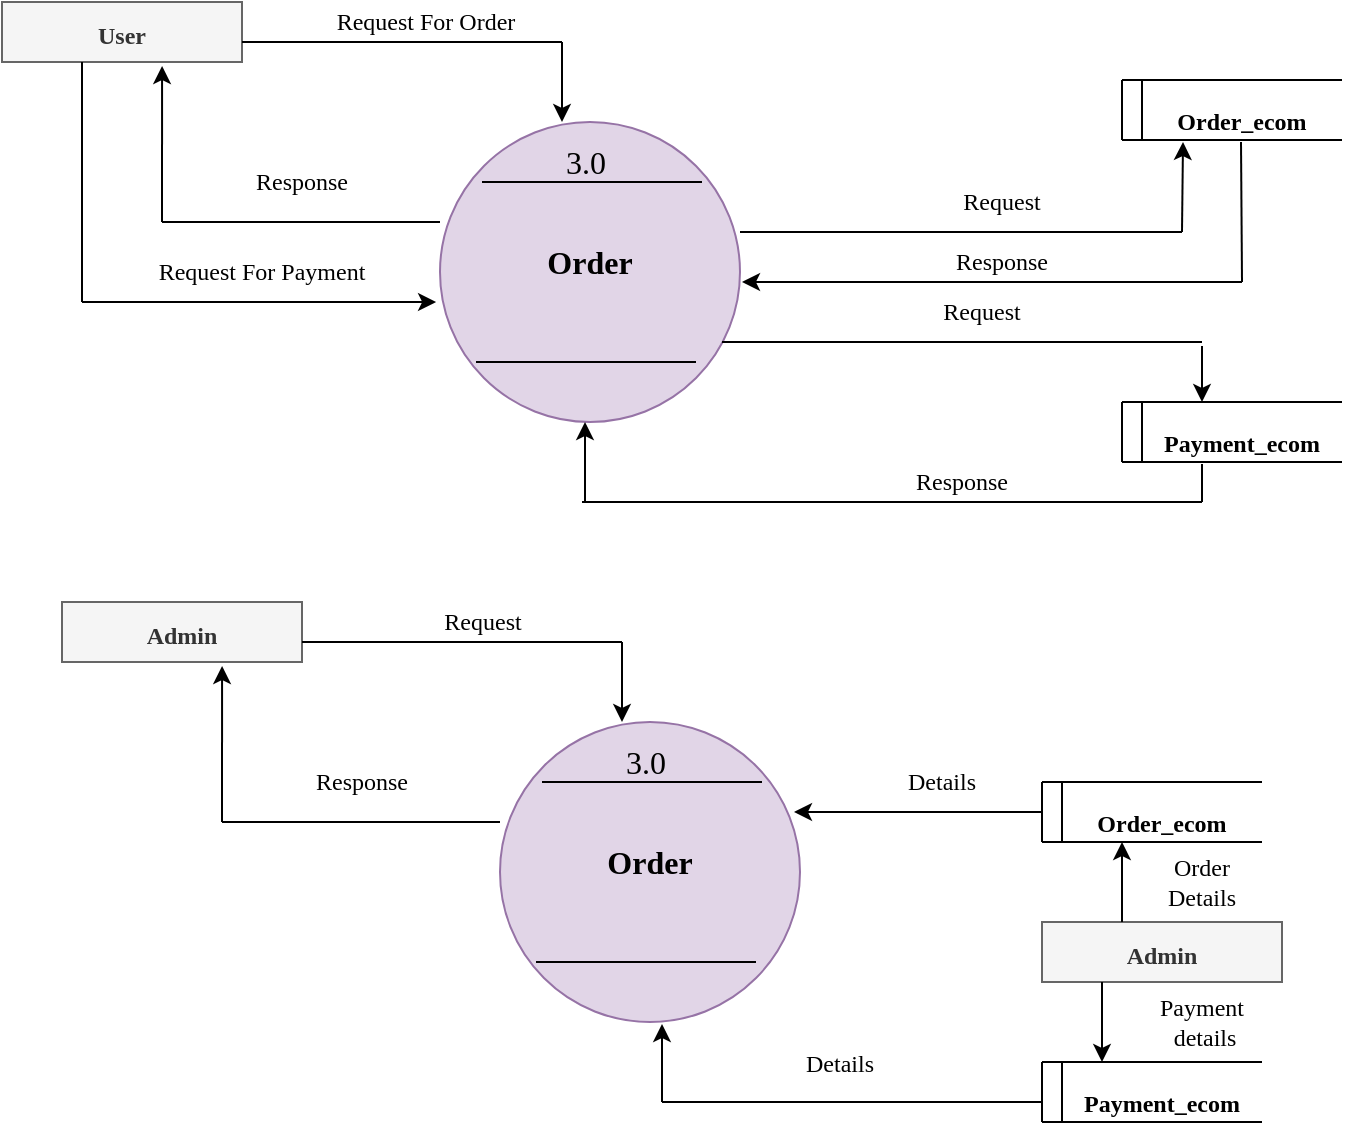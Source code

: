 <mxfile version="13.7.9" type="device"><diagram id="rm9m6kDgit2QuaAk__X2" name="Page-1"><mxGraphModel dx="862" dy="492" grid="1" gridSize="10" guides="1" tooltips="1" connect="1" arrows="1" fold="1" page="1" pageScale="1" pageWidth="827" pageHeight="1169" math="0" shadow="0"><root><mxCell id="0"/><mxCell id="1" parent="0"/><mxCell id="M4EMqL-yaWKUAy2Gq1Ux-10" value="" style="ellipse;whiteSpace=wrap;html=1;aspect=fixed;fontSize=16;fillColor=#e1d5e7;strokeColor=#9673a6;" parent="1" vertex="1"><mxGeometry x="319" y="160" width="150" height="150" as="geometry"/></mxCell><mxCell id="M4EMqL-yaWKUAy2Gq1Ux-11" value="" style="endArrow=none;html=1;fontSize=16;" parent="1" edge="1"><mxGeometry width="50" height="50" relative="1" as="geometry"><mxPoint x="340" y="190" as="sourcePoint"/><mxPoint x="450" y="190" as="targetPoint"/></mxGeometry></mxCell><mxCell id="M4EMqL-yaWKUAy2Gq1Ux-12" value="" style="endArrow=none;html=1;fontSize=16;" parent="1" edge="1"><mxGeometry width="50" height="50" relative="1" as="geometry"><mxPoint x="337" y="280" as="sourcePoint"/><mxPoint x="447" y="280" as="targetPoint"/></mxGeometry></mxCell><mxCell id="M4EMqL-yaWKUAy2Gq1Ux-13" value="&lt;font face=&quot;Lucida Console&quot;&gt;3.0&lt;/font&gt;" style="text;html=1;strokeColor=none;fillColor=none;align=center;verticalAlign=middle;whiteSpace=wrap;rounded=0;fontSize=16;" parent="1" vertex="1"><mxGeometry x="372" y="170" width="40" height="20" as="geometry"/></mxCell><mxCell id="M4EMqL-yaWKUAy2Gq1Ux-14" value="&lt;font face=&quot;Lucida Console&quot;&gt;&lt;b&gt;Order&lt;/b&gt;&lt;/font&gt;" style="text;html=1;strokeColor=none;fillColor=none;align=center;verticalAlign=middle;whiteSpace=wrap;rounded=0;fontSize=16;" parent="1" vertex="1"><mxGeometry x="339" y="220" width="110" height="20" as="geometry"/></mxCell><mxCell id="M4EMqL-yaWKUAy2Gq1Ux-22" value="&lt;b&gt;&lt;font style=&quot;font-size: 12px&quot;&gt;User&lt;/font&gt;&lt;/b&gt;" style="rounded=0;whiteSpace=wrap;html=1;fontFamily=Lucida Console;fontSize=16;fillColor=#f5f5f5;strokeColor=#666666;fontColor=#333333;" parent="1" vertex="1"><mxGeometry x="100" y="100" width="120" height="30" as="geometry"/></mxCell><mxCell id="M4EMqL-yaWKUAy2Gq1Ux-26" value="" style="endArrow=none;html=1;fontFamily=Lucida Console;fontSize=16;" parent="1" edge="1"><mxGeometry width="50" height="50" relative="1" as="geometry"><mxPoint x="220" y="120" as="sourcePoint"/><mxPoint x="380" y="120" as="targetPoint"/></mxGeometry></mxCell><mxCell id="M4EMqL-yaWKUAy2Gq1Ux-28" value="" style="endArrow=classic;html=1;fontFamily=Lucida Console;fontSize=16;" parent="1" edge="1"><mxGeometry width="50" height="50" relative="1" as="geometry"><mxPoint x="380" y="120" as="sourcePoint"/><mxPoint x="380" y="160" as="targetPoint"/></mxGeometry></mxCell><mxCell id="M4EMqL-yaWKUAy2Gq1Ux-30" value="" style="endArrow=none;html=1;fontFamily=Lucida Console;fontSize=16;" parent="1" edge="1"><mxGeometry width="50" height="50" relative="1" as="geometry"><mxPoint x="180" y="210" as="sourcePoint"/><mxPoint x="319" y="210" as="targetPoint"/></mxGeometry></mxCell><mxCell id="M4EMqL-yaWKUAy2Gq1Ux-32" value="" style="endArrow=classic;html=1;fontFamily=Lucida Console;fontSize=16;entryX=0.667;entryY=1.067;entryDx=0;entryDy=0;entryPerimeter=0;" parent="1" target="M4EMqL-yaWKUAy2Gq1Ux-22" edge="1"><mxGeometry width="50" height="50" relative="1" as="geometry"><mxPoint x="180" y="210" as="sourcePoint"/><mxPoint x="230" y="160" as="targetPoint"/></mxGeometry></mxCell><mxCell id="M4EMqL-yaWKUAy2Gq1Ux-33" value="" style="endArrow=classic;html=1;fontFamily=Lucida Console;fontSize=16;entryX=-0.013;entryY=0.6;entryDx=0;entryDy=0;entryPerimeter=0;" parent="1" target="M4EMqL-yaWKUAy2Gq1Ux-10" edge="1"><mxGeometry width="50" height="50" relative="1" as="geometry"><mxPoint x="140" y="250" as="sourcePoint"/><mxPoint x="190" y="205" as="targetPoint"/></mxGeometry></mxCell><mxCell id="M4EMqL-yaWKUAy2Gq1Ux-34" value="" style="endArrow=none;html=1;fontFamily=Lucida Console;fontSize=16;" parent="1" edge="1"><mxGeometry width="50" height="50" relative="1" as="geometry"><mxPoint x="140" y="250" as="sourcePoint"/><mxPoint x="140" y="130" as="targetPoint"/></mxGeometry></mxCell><mxCell id="M4EMqL-yaWKUAy2Gq1Ux-36" value="Request For Order" style="text;html=1;strokeColor=none;fillColor=none;align=center;verticalAlign=middle;whiteSpace=wrap;rounded=0;fontFamily=Lucida Console;fontSize=12;" parent="1" vertex="1"><mxGeometry x="212" y="100" width="200" height="20" as="geometry"/></mxCell><mxCell id="M4EMqL-yaWKUAy2Gq1Ux-37" value="Response" style="text;html=1;strokeColor=none;fillColor=none;align=center;verticalAlign=middle;whiteSpace=wrap;rounded=0;fontFamily=Lucida Console;fontSize=12;" parent="1" vertex="1"><mxGeometry x="230" y="180" width="40" height="20" as="geometry"/></mxCell><mxCell id="M4EMqL-yaWKUAy2Gq1Ux-42" value="Request For Payment" style="text;html=1;strokeColor=none;fillColor=none;align=center;verticalAlign=middle;whiteSpace=wrap;rounded=0;fontFamily=Lucida Console;fontSize=12;" parent="1" vertex="1"><mxGeometry x="130" y="225" width="200" height="20" as="geometry"/></mxCell><mxCell id="M4EMqL-yaWKUAy2Gq1Ux-43" value="" style="endArrow=none;html=1;fontFamily=Lucida Console;fontSize=12;" parent="1" edge="1"><mxGeometry width="50" height="50" relative="1" as="geometry"><mxPoint x="660" y="139" as="sourcePoint"/><mxPoint x="770" y="139" as="targetPoint"/></mxGeometry></mxCell><mxCell id="M4EMqL-yaWKUAy2Gq1Ux-44" value="" style="endArrow=none;html=1;fontFamily=Lucida Console;fontSize=12;" parent="1" edge="1"><mxGeometry width="50" height="50" relative="1" as="geometry"><mxPoint x="660" y="169" as="sourcePoint"/><mxPoint x="770" y="169" as="targetPoint"/></mxGeometry></mxCell><mxCell id="M4EMqL-yaWKUAy2Gq1Ux-45" value="" style="endArrow=none;html=1;fontFamily=Lucida Console;fontSize=12;" parent="1" edge="1"><mxGeometry width="50" height="50" relative="1" as="geometry"><mxPoint x="660" y="169" as="sourcePoint"/><mxPoint x="660" y="139" as="targetPoint"/></mxGeometry></mxCell><mxCell id="M4EMqL-yaWKUAy2Gq1Ux-48" value="" style="endArrow=none;html=1;fontFamily=Lucida Console;fontSize=12;" parent="1" edge="1"><mxGeometry width="50" height="50" relative="1" as="geometry"><mxPoint x="670" y="169" as="sourcePoint"/><mxPoint x="670" y="139" as="targetPoint"/></mxGeometry></mxCell><mxCell id="M4EMqL-yaWKUAy2Gq1Ux-49" value="&lt;b&gt;Order_ecom&lt;/b&gt;" style="text;html=1;strokeColor=none;fillColor=none;align=center;verticalAlign=middle;whiteSpace=wrap;rounded=0;fontFamily=Lucida Console;fontSize=12;" parent="1" vertex="1"><mxGeometry x="670" y="150" width="100" height="20" as="geometry"/></mxCell><mxCell id="M4EMqL-yaWKUAy2Gq1Ux-51" value="" style="endArrow=none;html=1;fontFamily=Lucida Console;fontSize=12;" parent="1" edge="1"><mxGeometry width="50" height="50" relative="1" as="geometry"><mxPoint x="660" y="300" as="sourcePoint"/><mxPoint x="770" y="300" as="targetPoint"/></mxGeometry></mxCell><mxCell id="M4EMqL-yaWKUAy2Gq1Ux-52" value="" style="endArrow=none;html=1;fontFamily=Lucida Console;fontSize=12;" parent="1" edge="1"><mxGeometry width="50" height="50" relative="1" as="geometry"><mxPoint x="660" y="330" as="sourcePoint"/><mxPoint x="770" y="330" as="targetPoint"/></mxGeometry></mxCell><mxCell id="M4EMqL-yaWKUAy2Gq1Ux-53" value="" style="endArrow=none;html=1;fontFamily=Lucida Console;fontSize=12;" parent="1" edge="1"><mxGeometry width="50" height="50" relative="1" as="geometry"><mxPoint x="660" y="330" as="sourcePoint"/><mxPoint x="660" y="300" as="targetPoint"/></mxGeometry></mxCell><mxCell id="M4EMqL-yaWKUAy2Gq1Ux-54" value="" style="endArrow=none;html=1;fontFamily=Lucida Console;fontSize=12;" parent="1" edge="1"><mxGeometry width="50" height="50" relative="1" as="geometry"><mxPoint x="670" y="330" as="sourcePoint"/><mxPoint x="670" y="300" as="targetPoint"/></mxGeometry></mxCell><mxCell id="M4EMqL-yaWKUAy2Gq1Ux-55" value="&lt;b&gt;Payment_ecom&lt;/b&gt;" style="text;html=1;strokeColor=none;fillColor=none;align=center;verticalAlign=middle;whiteSpace=wrap;rounded=0;fontFamily=Lucida Console;fontSize=12;" parent="1" vertex="1"><mxGeometry x="670" y="311" width="100" height="20" as="geometry"/></mxCell><mxCell id="M4EMqL-yaWKUAy2Gq1Ux-56" value="" style="endArrow=none;html=1;fontFamily=Lucida Console;fontSize=12;" parent="1" edge="1"><mxGeometry width="50" height="50" relative="1" as="geometry"><mxPoint x="469" y="215" as="sourcePoint"/><mxPoint x="690" y="215" as="targetPoint"/></mxGeometry></mxCell><mxCell id="M4EMqL-yaWKUAy2Gq1Ux-58" value="" style="endArrow=classic;html=1;fontFamily=Lucida Console;fontSize=12;" parent="1" edge="1"><mxGeometry width="50" height="50" relative="1" as="geometry"><mxPoint x="690" y="215" as="sourcePoint"/><mxPoint x="690.5" y="170" as="targetPoint"/></mxGeometry></mxCell><mxCell id="M4EMqL-yaWKUAy2Gq1Ux-59" value="" style="endArrow=none;html=1;fontFamily=Lucida Console;fontSize=12;" parent="1" edge="1"><mxGeometry width="50" height="50" relative="1" as="geometry"><mxPoint x="720" y="240" as="sourcePoint"/><mxPoint x="719.5" y="170" as="targetPoint"/></mxGeometry></mxCell><mxCell id="M4EMqL-yaWKUAy2Gq1Ux-60" value="" style="endArrow=classic;html=1;fontFamily=Lucida Console;fontSize=12;" parent="1" edge="1"><mxGeometry width="50" height="50" relative="1" as="geometry"><mxPoint x="720" y="240" as="sourcePoint"/><mxPoint x="470" y="240" as="targetPoint"/></mxGeometry></mxCell><mxCell id="M4EMqL-yaWKUAy2Gq1Ux-61" value="Request" style="text;html=1;strokeColor=none;fillColor=none;align=center;verticalAlign=middle;whiteSpace=wrap;rounded=0;fontFamily=Lucida Console;fontSize=12;" parent="1" vertex="1"><mxGeometry x="580" y="190" width="40" height="20" as="geometry"/></mxCell><mxCell id="M4EMqL-yaWKUAy2Gq1Ux-62" value="Response" style="text;html=1;strokeColor=none;fillColor=none;align=center;verticalAlign=middle;whiteSpace=wrap;rounded=0;fontFamily=Lucida Console;fontSize=12;" parent="1" vertex="1"><mxGeometry x="580" y="220" width="40" height="20" as="geometry"/></mxCell><mxCell id="M4EMqL-yaWKUAy2Gq1Ux-63" value="" style="endArrow=none;html=1;fontFamily=Lucida Console;fontSize=12;" parent="1" edge="1"><mxGeometry width="50" height="50" relative="1" as="geometry"><mxPoint x="460" y="270" as="sourcePoint"/><mxPoint x="700" y="270" as="targetPoint"/></mxGeometry></mxCell><mxCell id="M4EMqL-yaWKUAy2Gq1Ux-65" value="" style="endArrow=classic;html=1;fontFamily=Lucida Console;fontSize=12;" parent="1" edge="1"><mxGeometry width="50" height="50" relative="1" as="geometry"><mxPoint x="700" y="272" as="sourcePoint"/><mxPoint x="700" y="300" as="targetPoint"/></mxGeometry></mxCell><mxCell id="M4EMqL-yaWKUAy2Gq1Ux-67" value="" style="endArrow=none;html=1;fontFamily=Lucida Console;fontSize=12;" parent="1" edge="1"><mxGeometry width="50" height="50" relative="1" as="geometry"><mxPoint x="700" y="350" as="sourcePoint"/><mxPoint x="700" y="331" as="targetPoint"/></mxGeometry></mxCell><mxCell id="M4EMqL-yaWKUAy2Gq1Ux-68" value="" style="endArrow=none;html=1;fontFamily=Lucida Console;fontSize=12;" parent="1" edge="1"><mxGeometry width="50" height="50" relative="1" as="geometry"><mxPoint x="390" y="350" as="sourcePoint"/><mxPoint x="700" y="350" as="targetPoint"/></mxGeometry></mxCell><mxCell id="M4EMqL-yaWKUAy2Gq1Ux-70" value="" style="endArrow=classic;html=1;fontFamily=Lucida Console;fontSize=12;" parent="1" edge="1"><mxGeometry width="50" height="50" relative="1" as="geometry"><mxPoint x="391.5" y="350" as="sourcePoint"/><mxPoint x="391.5" y="310" as="targetPoint"/></mxGeometry></mxCell><mxCell id="M4EMqL-yaWKUAy2Gq1Ux-71" value="Request" style="text;html=1;strokeColor=none;fillColor=none;align=center;verticalAlign=middle;whiteSpace=wrap;rounded=0;fontFamily=Lucida Console;fontSize=12;" parent="1" vertex="1"><mxGeometry x="570" y="245" width="40" height="20" as="geometry"/></mxCell><mxCell id="M4EMqL-yaWKUAy2Gq1Ux-72" value="Response" style="text;html=1;strokeColor=none;fillColor=none;align=center;verticalAlign=middle;whiteSpace=wrap;rounded=0;fontFamily=Lucida Console;fontSize=12;" parent="1" vertex="1"><mxGeometry x="560" y="330" width="40" height="20" as="geometry"/></mxCell><mxCell id="M4EMqL-yaWKUAy2Gq1Ux-78" value="" style="ellipse;whiteSpace=wrap;html=1;aspect=fixed;fontSize=16;fillColor=#e1d5e7;strokeColor=#9673a6;" parent="1" vertex="1"><mxGeometry x="349" y="460" width="150" height="150" as="geometry"/></mxCell><mxCell id="M4EMqL-yaWKUAy2Gq1Ux-79" value="" style="endArrow=none;html=1;fontSize=16;" parent="1" edge="1"><mxGeometry width="50" height="50" relative="1" as="geometry"><mxPoint x="370" y="490" as="sourcePoint"/><mxPoint x="480" y="490" as="targetPoint"/></mxGeometry></mxCell><mxCell id="M4EMqL-yaWKUAy2Gq1Ux-80" value="" style="endArrow=none;html=1;fontSize=16;" parent="1" edge="1"><mxGeometry width="50" height="50" relative="1" as="geometry"><mxPoint x="367" y="580" as="sourcePoint"/><mxPoint x="477" y="580" as="targetPoint"/></mxGeometry></mxCell><mxCell id="M4EMqL-yaWKUAy2Gq1Ux-81" value="&lt;font face=&quot;Lucida Console&quot;&gt;3.0&lt;/font&gt;" style="text;html=1;strokeColor=none;fillColor=none;align=center;verticalAlign=middle;whiteSpace=wrap;rounded=0;fontSize=16;" parent="1" vertex="1"><mxGeometry x="402" y="470" width="40" height="20" as="geometry"/></mxCell><mxCell id="M4EMqL-yaWKUAy2Gq1Ux-82" value="&lt;font face=&quot;Lucida Console&quot;&gt;&lt;b&gt;Order&lt;/b&gt;&lt;/font&gt;" style="text;html=1;strokeColor=none;fillColor=none;align=center;verticalAlign=middle;whiteSpace=wrap;rounded=0;fontSize=16;" parent="1" vertex="1"><mxGeometry x="369" y="520" width="110" height="20" as="geometry"/></mxCell><mxCell id="M4EMqL-yaWKUAy2Gq1Ux-85" value="&lt;b&gt;&lt;font style=&quot;font-size: 12px&quot;&gt;Admin&lt;/font&gt;&lt;/b&gt;" style="rounded=0;whiteSpace=wrap;html=1;fontFamily=Lucida Console;fontSize=16;fillColor=#f5f5f5;strokeColor=#666666;fontColor=#333333;" parent="1" vertex="1"><mxGeometry x="130" y="400" width="120" height="30" as="geometry"/></mxCell><mxCell id="M4EMqL-yaWKUAy2Gq1Ux-86" value="" style="endArrow=none;html=1;fontFamily=Lucida Console;fontSize=16;" parent="1" edge="1"><mxGeometry width="50" height="50" relative="1" as="geometry"><mxPoint x="250" y="420" as="sourcePoint"/><mxPoint x="410" y="420" as="targetPoint"/></mxGeometry></mxCell><mxCell id="M4EMqL-yaWKUAy2Gq1Ux-87" value="" style="endArrow=classic;html=1;fontFamily=Lucida Console;fontSize=16;" parent="1" edge="1"><mxGeometry width="50" height="50" relative="1" as="geometry"><mxPoint x="410" y="420" as="sourcePoint"/><mxPoint x="410" y="460" as="targetPoint"/></mxGeometry></mxCell><mxCell id="M4EMqL-yaWKUAy2Gq1Ux-88" value="" style="endArrow=none;html=1;fontFamily=Lucida Console;fontSize=16;" parent="1" edge="1"><mxGeometry width="50" height="50" relative="1" as="geometry"><mxPoint x="210" y="510" as="sourcePoint"/><mxPoint x="349" y="510" as="targetPoint"/></mxGeometry></mxCell><mxCell id="M4EMqL-yaWKUAy2Gq1Ux-89" value="" style="endArrow=classic;html=1;fontFamily=Lucida Console;fontSize=16;entryX=0.667;entryY=1.067;entryDx=0;entryDy=0;entryPerimeter=0;" parent="1" target="M4EMqL-yaWKUAy2Gq1Ux-85" edge="1"><mxGeometry width="50" height="50" relative="1" as="geometry"><mxPoint x="210" y="510" as="sourcePoint"/><mxPoint x="260" y="460" as="targetPoint"/></mxGeometry></mxCell><mxCell id="M4EMqL-yaWKUAy2Gq1Ux-92" value="Request&amp;nbsp;" style="text;html=1;strokeColor=none;fillColor=none;align=center;verticalAlign=middle;whiteSpace=wrap;rounded=0;fontFamily=Lucida Console;fontSize=12;" parent="1" vertex="1"><mxGeometry x="242" y="400" width="200" height="20" as="geometry"/></mxCell><mxCell id="M4EMqL-yaWKUAy2Gq1Ux-93" value="Response" style="text;html=1;strokeColor=none;fillColor=none;align=center;verticalAlign=middle;whiteSpace=wrap;rounded=0;fontFamily=Lucida Console;fontSize=12;" parent="1" vertex="1"><mxGeometry x="260" y="480" width="40" height="20" as="geometry"/></mxCell><mxCell id="M4EMqL-yaWKUAy2Gq1Ux-95" value="" style="endArrow=none;html=1;fontFamily=Lucida Console;fontSize=12;" parent="1" edge="1"><mxGeometry width="50" height="50" relative="1" as="geometry"><mxPoint x="620" y="490" as="sourcePoint"/><mxPoint x="730" y="490" as="targetPoint"/></mxGeometry></mxCell><mxCell id="M4EMqL-yaWKUAy2Gq1Ux-96" value="" style="endArrow=none;html=1;fontFamily=Lucida Console;fontSize=12;" parent="1" edge="1"><mxGeometry width="50" height="50" relative="1" as="geometry"><mxPoint x="620" y="520" as="sourcePoint"/><mxPoint x="730" y="520" as="targetPoint"/></mxGeometry></mxCell><mxCell id="M4EMqL-yaWKUAy2Gq1Ux-97" value="" style="endArrow=none;html=1;fontFamily=Lucida Console;fontSize=12;" parent="1" edge="1"><mxGeometry width="50" height="50" relative="1" as="geometry"><mxPoint x="620" y="520" as="sourcePoint"/><mxPoint x="620" y="490" as="targetPoint"/></mxGeometry></mxCell><mxCell id="M4EMqL-yaWKUAy2Gq1Ux-98" value="" style="endArrow=none;html=1;fontFamily=Lucida Console;fontSize=12;" parent="1" edge="1"><mxGeometry width="50" height="50" relative="1" as="geometry"><mxPoint x="630" y="520" as="sourcePoint"/><mxPoint x="630" y="490" as="targetPoint"/></mxGeometry></mxCell><mxCell id="M4EMqL-yaWKUAy2Gq1Ux-99" value="&lt;b&gt;Order_ecom&lt;/b&gt;" style="text;html=1;strokeColor=none;fillColor=none;align=center;verticalAlign=middle;whiteSpace=wrap;rounded=0;fontFamily=Lucida Console;fontSize=12;" parent="1" vertex="1"><mxGeometry x="630" y="501" width="100" height="20" as="geometry"/></mxCell><mxCell id="M4EMqL-yaWKUAy2Gq1Ux-100" value="" style="endArrow=none;html=1;fontFamily=Lucida Console;fontSize=12;" parent="1" edge="1"><mxGeometry width="50" height="50" relative="1" as="geometry"><mxPoint x="620" y="630" as="sourcePoint"/><mxPoint x="730" y="630" as="targetPoint"/></mxGeometry></mxCell><mxCell id="M4EMqL-yaWKUAy2Gq1Ux-101" value="" style="endArrow=none;html=1;fontFamily=Lucida Console;fontSize=12;" parent="1" edge="1"><mxGeometry width="50" height="50" relative="1" as="geometry"><mxPoint x="620" y="660" as="sourcePoint"/><mxPoint x="730" y="660" as="targetPoint"/></mxGeometry></mxCell><mxCell id="M4EMqL-yaWKUAy2Gq1Ux-102" value="" style="endArrow=none;html=1;fontFamily=Lucida Console;fontSize=12;" parent="1" edge="1"><mxGeometry width="50" height="50" relative="1" as="geometry"><mxPoint x="620" y="660" as="sourcePoint"/><mxPoint x="620" y="630" as="targetPoint"/></mxGeometry></mxCell><mxCell id="M4EMqL-yaWKUAy2Gq1Ux-103" value="" style="endArrow=none;html=1;fontFamily=Lucida Console;fontSize=12;" parent="1" edge="1"><mxGeometry width="50" height="50" relative="1" as="geometry"><mxPoint x="630" y="660" as="sourcePoint"/><mxPoint x="630" y="630" as="targetPoint"/></mxGeometry></mxCell><mxCell id="M4EMqL-yaWKUAy2Gq1Ux-104" value="&lt;b&gt;Payment_ecom&lt;/b&gt;" style="text;html=1;strokeColor=none;fillColor=none;align=center;verticalAlign=middle;whiteSpace=wrap;rounded=0;fontFamily=Lucida Console;fontSize=12;" parent="1" vertex="1"><mxGeometry x="630" y="641" width="100" height="20" as="geometry"/></mxCell><mxCell id="M4EMqL-yaWKUAy2Gq1Ux-118" value="&lt;b&gt;&lt;font style=&quot;font-size: 12px&quot;&gt;Admin&lt;/font&gt;&lt;/b&gt;" style="rounded=0;whiteSpace=wrap;html=1;fontFamily=Lucida Console;fontSize=16;fillColor=#f5f5f5;strokeColor=#666666;fontColor=#333333;" parent="1" vertex="1"><mxGeometry x="620" y="560" width="120" height="30" as="geometry"/></mxCell><mxCell id="M4EMqL-yaWKUAy2Gq1Ux-119" value="Order Details" style="text;html=1;strokeColor=none;fillColor=none;align=center;verticalAlign=middle;whiteSpace=wrap;rounded=0;fontFamily=Lucida Console;fontSize=12;" parent="1" vertex="1"><mxGeometry x="680" y="530" width="40" height="20" as="geometry"/></mxCell><mxCell id="M4EMqL-yaWKUAy2Gq1Ux-120" value="Payment&lt;br&gt;&amp;nbsp;details" style="text;html=1;strokeColor=none;fillColor=none;align=center;verticalAlign=middle;whiteSpace=wrap;rounded=0;fontFamily=Lucida Console;fontSize=12;" parent="1" vertex="1"><mxGeometry x="680" y="600" width="40" height="20" as="geometry"/></mxCell><mxCell id="M4EMqL-yaWKUAy2Gq1Ux-121" value="" style="endArrow=classic;html=1;fontFamily=Lucida Console;fontSize=12;" parent="1" edge="1"><mxGeometry width="50" height="50" relative="1" as="geometry"><mxPoint x="660" y="560" as="sourcePoint"/><mxPoint x="660" y="520" as="targetPoint"/></mxGeometry></mxCell><mxCell id="M4EMqL-yaWKUAy2Gq1Ux-122" value="" style="endArrow=classic;html=1;fontFamily=Lucida Console;fontSize=12;" parent="1" edge="1"><mxGeometry width="50" height="50" relative="1" as="geometry"><mxPoint x="650" y="590" as="sourcePoint"/><mxPoint x="650" y="630" as="targetPoint"/></mxGeometry></mxCell><mxCell id="M4EMqL-yaWKUAy2Gq1Ux-123" value="" style="endArrow=classic;html=1;fontFamily=Lucida Console;fontSize=12;entryX=0.98;entryY=0.3;entryDx=0;entryDy=0;entryPerimeter=0;" parent="1" target="M4EMqL-yaWKUAy2Gq1Ux-78" edge="1"><mxGeometry width="50" height="50" relative="1" as="geometry"><mxPoint x="620" y="505" as="sourcePoint"/><mxPoint x="670" y="455" as="targetPoint"/></mxGeometry></mxCell><mxCell id="M4EMqL-yaWKUAy2Gq1Ux-124" value="" style="endArrow=none;html=1;fontFamily=Lucida Console;fontSize=12;" parent="1" edge="1"><mxGeometry width="50" height="50" relative="1" as="geometry"><mxPoint x="430" y="650" as="sourcePoint"/><mxPoint x="620" y="650" as="targetPoint"/></mxGeometry></mxCell><mxCell id="M4EMqL-yaWKUAy2Gq1Ux-126" value="" style="endArrow=classic;html=1;fontFamily=Lucida Console;fontSize=12;" parent="1" edge="1"><mxGeometry width="50" height="50" relative="1" as="geometry"><mxPoint x="430" y="650" as="sourcePoint"/><mxPoint x="430" y="611" as="targetPoint"/></mxGeometry></mxCell><mxCell id="M4EMqL-yaWKUAy2Gq1Ux-127" value="Details" style="text;html=1;strokeColor=none;fillColor=none;align=center;verticalAlign=middle;whiteSpace=wrap;rounded=0;fontFamily=Lucida Console;fontSize=12;" parent="1" vertex="1"><mxGeometry x="499" y="621" width="40" height="20" as="geometry"/></mxCell><mxCell id="M4EMqL-yaWKUAy2Gq1Ux-128" value="Details" style="text;html=1;strokeColor=none;fillColor=none;align=center;verticalAlign=middle;whiteSpace=wrap;rounded=0;fontFamily=Lucida Console;fontSize=12;" parent="1" vertex="1"><mxGeometry x="550" y="480" width="40" height="20" as="geometry"/></mxCell></root></mxGraphModel></diagram></mxfile>